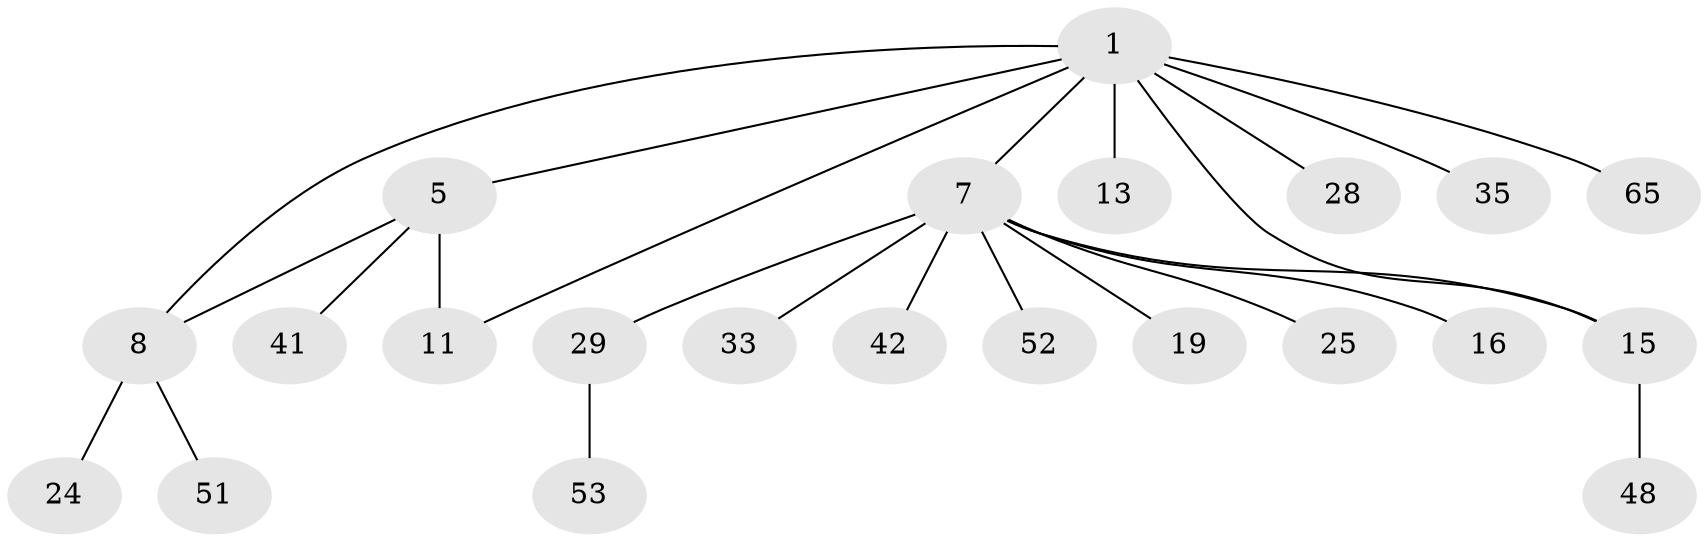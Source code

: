 // original degree distribution, {3: 0.13043478260869565, 4: 0.11594202898550725, 2: 0.2028985507246377, 8: 0.014492753623188406, 6: 0.028985507246376812, 1: 0.4927536231884058, 5: 0.014492753623188406}
// Generated by graph-tools (version 1.1) at 2025/16/03/04/25 18:16:51]
// undirected, 22 vertices, 24 edges
graph export_dot {
graph [start="1"]
  node [color=gray90,style=filled];
  1 [super="+6+2+9"];
  5 [super="+66+36+12+26+32"];
  7 [super="+22+18+63+49+14"];
  8 [super="+20+10+59"];
  11 [super="+45"];
  13 [super="+40+37"];
  15 [super="+21"];
  16;
  19 [super="+38"];
  24;
  25 [super="+30"];
  28;
  29 [super="+31+47"];
  33;
  35;
  41;
  42;
  48;
  51;
  52;
  53;
  65;
  1 -- 35;
  1 -- 5 [weight=2];
  1 -- 7;
  1 -- 28;
  1 -- 13;
  1 -- 8;
  1 -- 11;
  1 -- 15 [weight=2];
  1 -- 65;
  5 -- 41;
  5 -- 8;
  5 -- 11;
  7 -- 25;
  7 -- 33;
  7 -- 16;
  7 -- 19;
  7 -- 52;
  7 -- 42;
  7 -- 29;
  7 -- 15;
  8 -- 24;
  8 -- 51;
  15 -- 48;
  29 -- 53;
}
